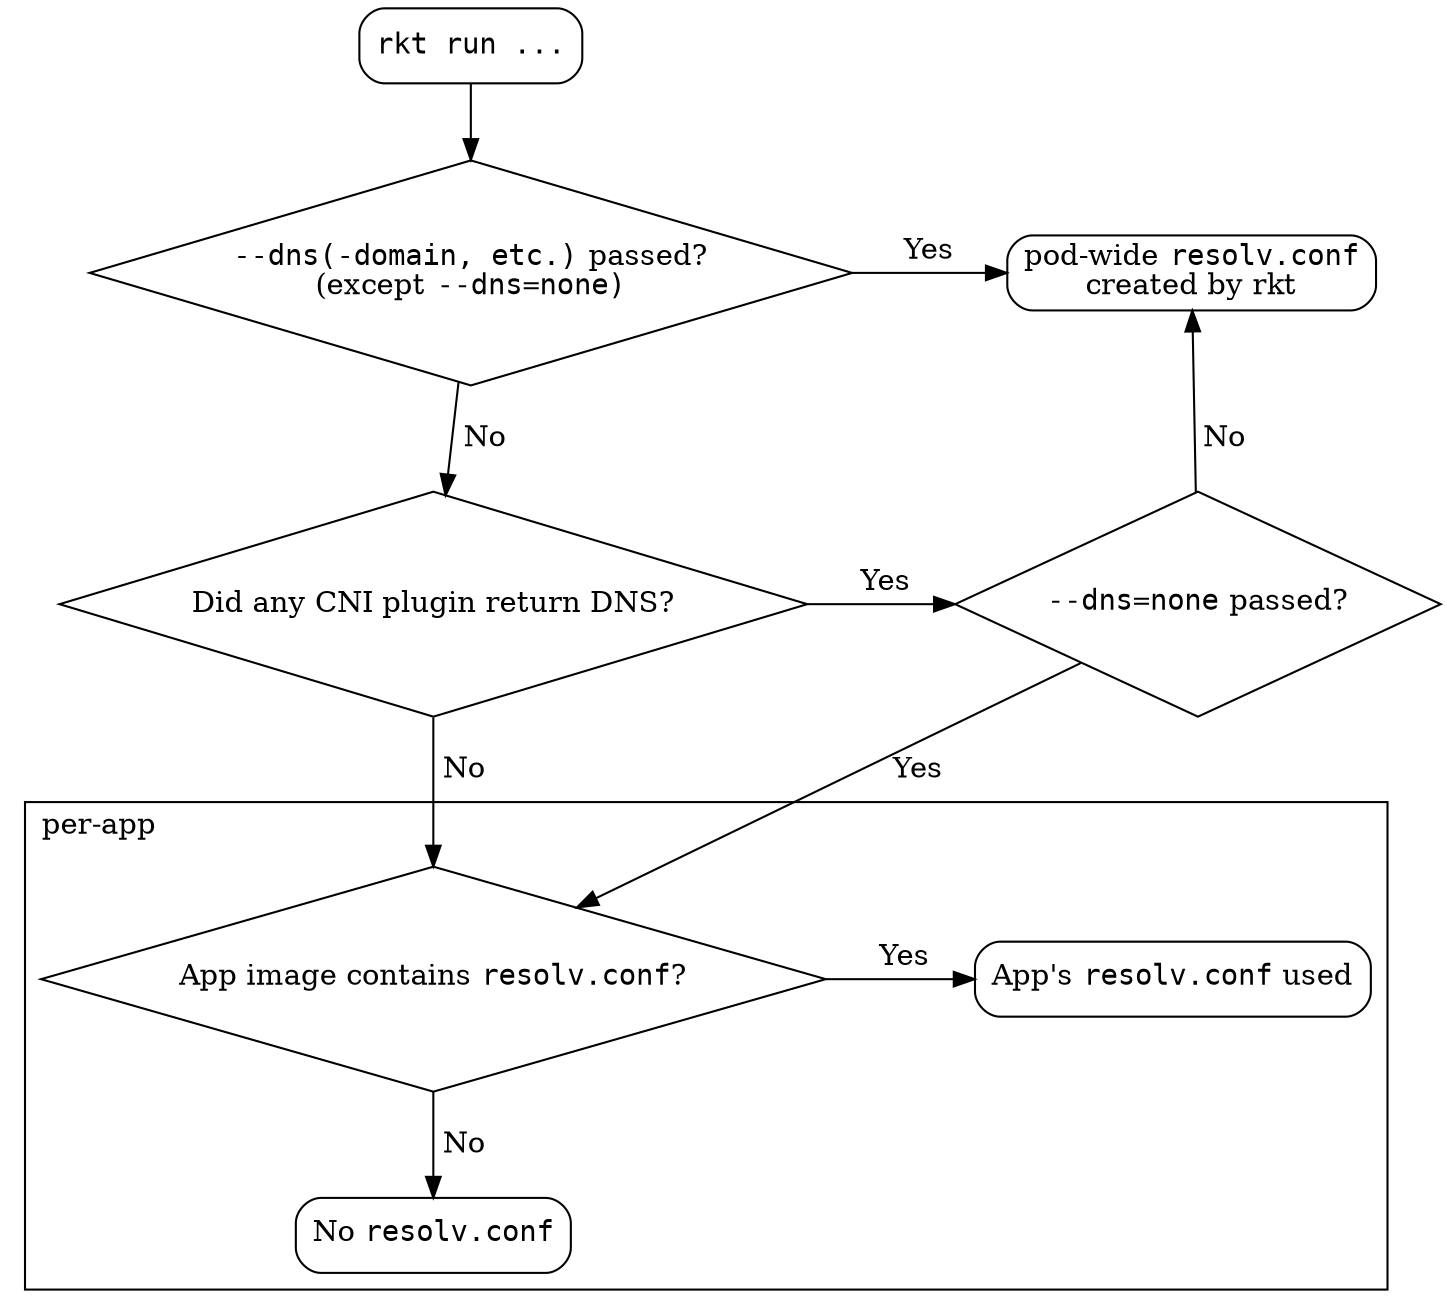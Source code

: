 digraph rkt_dns {
    graph [nodesep=.5, ranksep=.5];


    /* terminal states */
     { 
        node [style = rounded shape = rect ];

        node [label=<<FONT face="monospace">rkt run ...</FONT>> val=0]; start;
        node [label=<pod-wide <FONT face="monospace">resolv.conf</FONT><BR/>created by rkt> ] created
        node [label=<App's <FONT face="monospace">resolv.conf</FONT> used>] app_term
        node [label=<No <FONT face="monospace">resolv.conf</FONT>>] none_term
    }

    /*The conditions */
    node [shape = diamond height=1.5] {
        node [label=<<FONT face="monospace">--dns(-domain, etc.)</FONT> passed?<br/>(except <FONT face="monospace">--dns=none)</FONT>>] stage0; 
        node [label="Did any CNI plugin return DNS?"]; cni;
        node [label=<<FONT face="monospace">--dns=none</FONT> passed?> ] none; 
        node [label=<App image contains <FONT face="monospace">resolv.conf</FONT>?>]; app;

    }

    start -> stage0; 
    { rank=same stage0 -> created [label="Yes"]; }

    stage0 -> cni [label=" No"];
    { rank=same cni -> none [label=" Yes"]; }

    none -> created [label=" No"];
    cni -> app [label=" No"];
    none -> app [label=" Yes" weight=0];
    
       
    subgraph cluster_1 {
        label="per-app"
        labeljust="left"

        app -> none_term [label=" No"]
        { rank=same; app -> app_term [label=" Yes"]; }
    }
}
